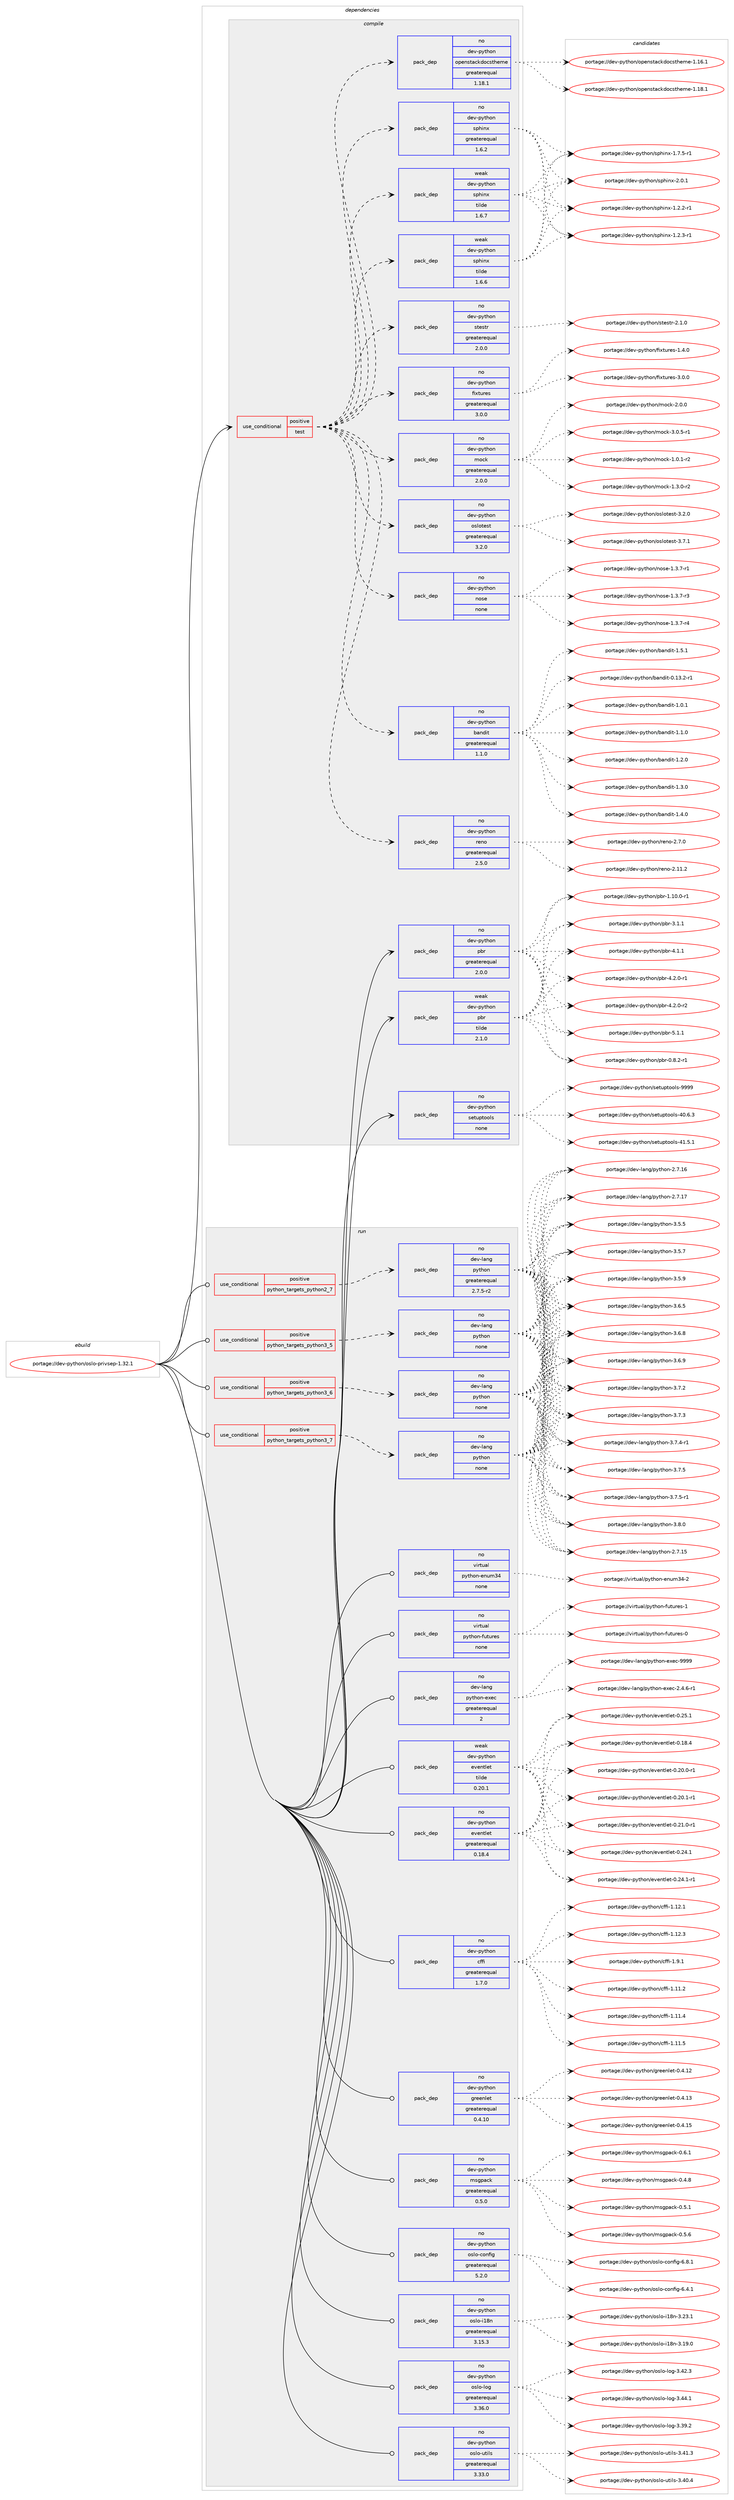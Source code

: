 digraph prolog {

# *************
# Graph options
# *************

newrank=true;
concentrate=true;
compound=true;
graph [rankdir=LR,fontname=Helvetica,fontsize=10,ranksep=1.5];#, ranksep=2.5, nodesep=0.2];
edge  [arrowhead=vee];
node  [fontname=Helvetica,fontsize=10];

# **********
# The ebuild
# **********

subgraph cluster_leftcol {
color=gray;
rank=same;
label=<<i>ebuild</i>>;
id [label="portage://dev-python/oslo-privsep-1.32.1", color=red, width=4, href="../dev-python/oslo-privsep-1.32.1.svg"];
}

# ****************
# The dependencies
# ****************

subgraph cluster_midcol {
color=gray;
label=<<i>dependencies</i>>;
subgraph cluster_compile {
fillcolor="#eeeeee";
style=filled;
label=<<i>compile</i>>;
subgraph cond33098 {
dependency154176 [label=<<TABLE BORDER="0" CELLBORDER="1" CELLSPACING="0" CELLPADDING="4"><TR><TD ROWSPAN="3" CELLPADDING="10">use_conditional</TD></TR><TR><TD>positive</TD></TR><TR><TD>test</TD></TR></TABLE>>, shape=none, color=red];
subgraph pack117749 {
dependency154177 [label=<<TABLE BORDER="0" CELLBORDER="1" CELLSPACING="0" CELLPADDING="4" WIDTH="220"><TR><TD ROWSPAN="6" CELLPADDING="30">pack_dep</TD></TR><TR><TD WIDTH="110">no</TD></TR><TR><TD>dev-python</TD></TR><TR><TD>oslotest</TD></TR><TR><TD>greaterequal</TD></TR><TR><TD>3.2.0</TD></TR></TABLE>>, shape=none, color=blue];
}
dependency154176:e -> dependency154177:w [weight=20,style="dashed",arrowhead="vee"];
subgraph pack117750 {
dependency154178 [label=<<TABLE BORDER="0" CELLBORDER="1" CELLSPACING="0" CELLPADDING="4" WIDTH="220"><TR><TD ROWSPAN="6" CELLPADDING="30">pack_dep</TD></TR><TR><TD WIDTH="110">no</TD></TR><TR><TD>dev-python</TD></TR><TR><TD>mock</TD></TR><TR><TD>greaterequal</TD></TR><TR><TD>2.0.0</TD></TR></TABLE>>, shape=none, color=blue];
}
dependency154176:e -> dependency154178:w [weight=20,style="dashed",arrowhead="vee"];
subgraph pack117751 {
dependency154179 [label=<<TABLE BORDER="0" CELLBORDER="1" CELLSPACING="0" CELLPADDING="4" WIDTH="220"><TR><TD ROWSPAN="6" CELLPADDING="30">pack_dep</TD></TR><TR><TD WIDTH="110">no</TD></TR><TR><TD>dev-python</TD></TR><TR><TD>fixtures</TD></TR><TR><TD>greaterequal</TD></TR><TR><TD>3.0.0</TD></TR></TABLE>>, shape=none, color=blue];
}
dependency154176:e -> dependency154179:w [weight=20,style="dashed",arrowhead="vee"];
subgraph pack117752 {
dependency154180 [label=<<TABLE BORDER="0" CELLBORDER="1" CELLSPACING="0" CELLPADDING="4" WIDTH="220"><TR><TD ROWSPAN="6" CELLPADDING="30">pack_dep</TD></TR><TR><TD WIDTH="110">no</TD></TR><TR><TD>dev-python</TD></TR><TR><TD>stestr</TD></TR><TR><TD>greaterequal</TD></TR><TR><TD>2.0.0</TD></TR></TABLE>>, shape=none, color=blue];
}
dependency154176:e -> dependency154180:w [weight=20,style="dashed",arrowhead="vee"];
subgraph pack117753 {
dependency154181 [label=<<TABLE BORDER="0" CELLBORDER="1" CELLSPACING="0" CELLPADDING="4" WIDTH="220"><TR><TD ROWSPAN="6" CELLPADDING="30">pack_dep</TD></TR><TR><TD WIDTH="110">no</TD></TR><TR><TD>dev-python</TD></TR><TR><TD>sphinx</TD></TR><TR><TD>greaterequal</TD></TR><TR><TD>1.6.2</TD></TR></TABLE>>, shape=none, color=blue];
}
dependency154176:e -> dependency154181:w [weight=20,style="dashed",arrowhead="vee"];
subgraph pack117754 {
dependency154182 [label=<<TABLE BORDER="0" CELLBORDER="1" CELLSPACING="0" CELLPADDING="4" WIDTH="220"><TR><TD ROWSPAN="6" CELLPADDING="30">pack_dep</TD></TR><TR><TD WIDTH="110">weak</TD></TR><TR><TD>dev-python</TD></TR><TR><TD>sphinx</TD></TR><TR><TD>tilde</TD></TR><TR><TD>1.6.6</TD></TR></TABLE>>, shape=none, color=blue];
}
dependency154176:e -> dependency154182:w [weight=20,style="dashed",arrowhead="vee"];
subgraph pack117755 {
dependency154183 [label=<<TABLE BORDER="0" CELLBORDER="1" CELLSPACING="0" CELLPADDING="4" WIDTH="220"><TR><TD ROWSPAN="6" CELLPADDING="30">pack_dep</TD></TR><TR><TD WIDTH="110">weak</TD></TR><TR><TD>dev-python</TD></TR><TR><TD>sphinx</TD></TR><TR><TD>tilde</TD></TR><TR><TD>1.6.7</TD></TR></TABLE>>, shape=none, color=blue];
}
dependency154176:e -> dependency154183:w [weight=20,style="dashed",arrowhead="vee"];
subgraph pack117756 {
dependency154184 [label=<<TABLE BORDER="0" CELLBORDER="1" CELLSPACING="0" CELLPADDING="4" WIDTH="220"><TR><TD ROWSPAN="6" CELLPADDING="30">pack_dep</TD></TR><TR><TD WIDTH="110">no</TD></TR><TR><TD>dev-python</TD></TR><TR><TD>openstackdocstheme</TD></TR><TR><TD>greaterequal</TD></TR><TR><TD>1.18.1</TD></TR></TABLE>>, shape=none, color=blue];
}
dependency154176:e -> dependency154184:w [weight=20,style="dashed",arrowhead="vee"];
subgraph pack117757 {
dependency154185 [label=<<TABLE BORDER="0" CELLBORDER="1" CELLSPACING="0" CELLPADDING="4" WIDTH="220"><TR><TD ROWSPAN="6" CELLPADDING="30">pack_dep</TD></TR><TR><TD WIDTH="110">no</TD></TR><TR><TD>dev-python</TD></TR><TR><TD>reno</TD></TR><TR><TD>greaterequal</TD></TR><TR><TD>2.5.0</TD></TR></TABLE>>, shape=none, color=blue];
}
dependency154176:e -> dependency154185:w [weight=20,style="dashed",arrowhead="vee"];
subgraph pack117758 {
dependency154186 [label=<<TABLE BORDER="0" CELLBORDER="1" CELLSPACING="0" CELLPADDING="4" WIDTH="220"><TR><TD ROWSPAN="6" CELLPADDING="30">pack_dep</TD></TR><TR><TD WIDTH="110">no</TD></TR><TR><TD>dev-python</TD></TR><TR><TD>bandit</TD></TR><TR><TD>greaterequal</TD></TR><TR><TD>1.1.0</TD></TR></TABLE>>, shape=none, color=blue];
}
dependency154176:e -> dependency154186:w [weight=20,style="dashed",arrowhead="vee"];
subgraph pack117759 {
dependency154187 [label=<<TABLE BORDER="0" CELLBORDER="1" CELLSPACING="0" CELLPADDING="4" WIDTH="220"><TR><TD ROWSPAN="6" CELLPADDING="30">pack_dep</TD></TR><TR><TD WIDTH="110">no</TD></TR><TR><TD>dev-python</TD></TR><TR><TD>nose</TD></TR><TR><TD>none</TD></TR><TR><TD></TD></TR></TABLE>>, shape=none, color=blue];
}
dependency154176:e -> dependency154187:w [weight=20,style="dashed",arrowhead="vee"];
}
id:e -> dependency154176:w [weight=20,style="solid",arrowhead="vee"];
subgraph pack117760 {
dependency154188 [label=<<TABLE BORDER="0" CELLBORDER="1" CELLSPACING="0" CELLPADDING="4" WIDTH="220"><TR><TD ROWSPAN="6" CELLPADDING="30">pack_dep</TD></TR><TR><TD WIDTH="110">no</TD></TR><TR><TD>dev-python</TD></TR><TR><TD>pbr</TD></TR><TR><TD>greaterequal</TD></TR><TR><TD>2.0.0</TD></TR></TABLE>>, shape=none, color=blue];
}
id:e -> dependency154188:w [weight=20,style="solid",arrowhead="vee"];
subgraph pack117761 {
dependency154189 [label=<<TABLE BORDER="0" CELLBORDER="1" CELLSPACING="0" CELLPADDING="4" WIDTH="220"><TR><TD ROWSPAN="6" CELLPADDING="30">pack_dep</TD></TR><TR><TD WIDTH="110">no</TD></TR><TR><TD>dev-python</TD></TR><TR><TD>setuptools</TD></TR><TR><TD>none</TD></TR><TR><TD></TD></TR></TABLE>>, shape=none, color=blue];
}
id:e -> dependency154189:w [weight=20,style="solid",arrowhead="vee"];
subgraph pack117762 {
dependency154190 [label=<<TABLE BORDER="0" CELLBORDER="1" CELLSPACING="0" CELLPADDING="4" WIDTH="220"><TR><TD ROWSPAN="6" CELLPADDING="30">pack_dep</TD></TR><TR><TD WIDTH="110">weak</TD></TR><TR><TD>dev-python</TD></TR><TR><TD>pbr</TD></TR><TR><TD>tilde</TD></TR><TR><TD>2.1.0</TD></TR></TABLE>>, shape=none, color=blue];
}
id:e -> dependency154190:w [weight=20,style="solid",arrowhead="vee"];
}
subgraph cluster_compileandrun {
fillcolor="#eeeeee";
style=filled;
label=<<i>compile and run</i>>;
}
subgraph cluster_run {
fillcolor="#eeeeee";
style=filled;
label=<<i>run</i>>;
subgraph cond33099 {
dependency154191 [label=<<TABLE BORDER="0" CELLBORDER="1" CELLSPACING="0" CELLPADDING="4"><TR><TD ROWSPAN="3" CELLPADDING="10">use_conditional</TD></TR><TR><TD>positive</TD></TR><TR><TD>python_targets_python2_7</TD></TR></TABLE>>, shape=none, color=red];
subgraph pack117763 {
dependency154192 [label=<<TABLE BORDER="0" CELLBORDER="1" CELLSPACING="0" CELLPADDING="4" WIDTH="220"><TR><TD ROWSPAN="6" CELLPADDING="30">pack_dep</TD></TR><TR><TD WIDTH="110">no</TD></TR><TR><TD>dev-lang</TD></TR><TR><TD>python</TD></TR><TR><TD>greaterequal</TD></TR><TR><TD>2.7.5-r2</TD></TR></TABLE>>, shape=none, color=blue];
}
dependency154191:e -> dependency154192:w [weight=20,style="dashed",arrowhead="vee"];
}
id:e -> dependency154191:w [weight=20,style="solid",arrowhead="odot"];
subgraph cond33100 {
dependency154193 [label=<<TABLE BORDER="0" CELLBORDER="1" CELLSPACING="0" CELLPADDING="4"><TR><TD ROWSPAN="3" CELLPADDING="10">use_conditional</TD></TR><TR><TD>positive</TD></TR><TR><TD>python_targets_python3_5</TD></TR></TABLE>>, shape=none, color=red];
subgraph pack117764 {
dependency154194 [label=<<TABLE BORDER="0" CELLBORDER="1" CELLSPACING="0" CELLPADDING="4" WIDTH="220"><TR><TD ROWSPAN="6" CELLPADDING="30">pack_dep</TD></TR><TR><TD WIDTH="110">no</TD></TR><TR><TD>dev-lang</TD></TR><TR><TD>python</TD></TR><TR><TD>none</TD></TR><TR><TD></TD></TR></TABLE>>, shape=none, color=blue];
}
dependency154193:e -> dependency154194:w [weight=20,style="dashed",arrowhead="vee"];
}
id:e -> dependency154193:w [weight=20,style="solid",arrowhead="odot"];
subgraph cond33101 {
dependency154195 [label=<<TABLE BORDER="0" CELLBORDER="1" CELLSPACING="0" CELLPADDING="4"><TR><TD ROWSPAN="3" CELLPADDING="10">use_conditional</TD></TR><TR><TD>positive</TD></TR><TR><TD>python_targets_python3_6</TD></TR></TABLE>>, shape=none, color=red];
subgraph pack117765 {
dependency154196 [label=<<TABLE BORDER="0" CELLBORDER="1" CELLSPACING="0" CELLPADDING="4" WIDTH="220"><TR><TD ROWSPAN="6" CELLPADDING="30">pack_dep</TD></TR><TR><TD WIDTH="110">no</TD></TR><TR><TD>dev-lang</TD></TR><TR><TD>python</TD></TR><TR><TD>none</TD></TR><TR><TD></TD></TR></TABLE>>, shape=none, color=blue];
}
dependency154195:e -> dependency154196:w [weight=20,style="dashed",arrowhead="vee"];
}
id:e -> dependency154195:w [weight=20,style="solid",arrowhead="odot"];
subgraph cond33102 {
dependency154197 [label=<<TABLE BORDER="0" CELLBORDER="1" CELLSPACING="0" CELLPADDING="4"><TR><TD ROWSPAN="3" CELLPADDING="10">use_conditional</TD></TR><TR><TD>positive</TD></TR><TR><TD>python_targets_python3_7</TD></TR></TABLE>>, shape=none, color=red];
subgraph pack117766 {
dependency154198 [label=<<TABLE BORDER="0" CELLBORDER="1" CELLSPACING="0" CELLPADDING="4" WIDTH="220"><TR><TD ROWSPAN="6" CELLPADDING="30">pack_dep</TD></TR><TR><TD WIDTH="110">no</TD></TR><TR><TD>dev-lang</TD></TR><TR><TD>python</TD></TR><TR><TD>none</TD></TR><TR><TD></TD></TR></TABLE>>, shape=none, color=blue];
}
dependency154197:e -> dependency154198:w [weight=20,style="dashed",arrowhead="vee"];
}
id:e -> dependency154197:w [weight=20,style="solid",arrowhead="odot"];
subgraph pack117767 {
dependency154199 [label=<<TABLE BORDER="0" CELLBORDER="1" CELLSPACING="0" CELLPADDING="4" WIDTH="220"><TR><TD ROWSPAN="6" CELLPADDING="30">pack_dep</TD></TR><TR><TD WIDTH="110">no</TD></TR><TR><TD>dev-lang</TD></TR><TR><TD>python-exec</TD></TR><TR><TD>greaterequal</TD></TR><TR><TD>2</TD></TR></TABLE>>, shape=none, color=blue];
}
id:e -> dependency154199:w [weight=20,style="solid",arrowhead="odot"];
subgraph pack117768 {
dependency154200 [label=<<TABLE BORDER="0" CELLBORDER="1" CELLSPACING="0" CELLPADDING="4" WIDTH="220"><TR><TD ROWSPAN="6" CELLPADDING="30">pack_dep</TD></TR><TR><TD WIDTH="110">no</TD></TR><TR><TD>dev-python</TD></TR><TR><TD>cffi</TD></TR><TR><TD>greaterequal</TD></TR><TR><TD>1.7.0</TD></TR></TABLE>>, shape=none, color=blue];
}
id:e -> dependency154200:w [weight=20,style="solid",arrowhead="odot"];
subgraph pack117769 {
dependency154201 [label=<<TABLE BORDER="0" CELLBORDER="1" CELLSPACING="0" CELLPADDING="4" WIDTH="220"><TR><TD ROWSPAN="6" CELLPADDING="30">pack_dep</TD></TR><TR><TD WIDTH="110">no</TD></TR><TR><TD>dev-python</TD></TR><TR><TD>eventlet</TD></TR><TR><TD>greaterequal</TD></TR><TR><TD>0.18.4</TD></TR></TABLE>>, shape=none, color=blue];
}
id:e -> dependency154201:w [weight=20,style="solid",arrowhead="odot"];
subgraph pack117770 {
dependency154202 [label=<<TABLE BORDER="0" CELLBORDER="1" CELLSPACING="0" CELLPADDING="4" WIDTH="220"><TR><TD ROWSPAN="6" CELLPADDING="30">pack_dep</TD></TR><TR><TD WIDTH="110">no</TD></TR><TR><TD>dev-python</TD></TR><TR><TD>greenlet</TD></TR><TR><TD>greaterequal</TD></TR><TR><TD>0.4.10</TD></TR></TABLE>>, shape=none, color=blue];
}
id:e -> dependency154202:w [weight=20,style="solid",arrowhead="odot"];
subgraph pack117771 {
dependency154203 [label=<<TABLE BORDER="0" CELLBORDER="1" CELLSPACING="0" CELLPADDING="4" WIDTH="220"><TR><TD ROWSPAN="6" CELLPADDING="30">pack_dep</TD></TR><TR><TD WIDTH="110">no</TD></TR><TR><TD>dev-python</TD></TR><TR><TD>msgpack</TD></TR><TR><TD>greaterequal</TD></TR><TR><TD>0.5.0</TD></TR></TABLE>>, shape=none, color=blue];
}
id:e -> dependency154203:w [weight=20,style="solid",arrowhead="odot"];
subgraph pack117772 {
dependency154204 [label=<<TABLE BORDER="0" CELLBORDER="1" CELLSPACING="0" CELLPADDING="4" WIDTH="220"><TR><TD ROWSPAN="6" CELLPADDING="30">pack_dep</TD></TR><TR><TD WIDTH="110">no</TD></TR><TR><TD>dev-python</TD></TR><TR><TD>oslo-config</TD></TR><TR><TD>greaterequal</TD></TR><TR><TD>5.2.0</TD></TR></TABLE>>, shape=none, color=blue];
}
id:e -> dependency154204:w [weight=20,style="solid",arrowhead="odot"];
subgraph pack117773 {
dependency154205 [label=<<TABLE BORDER="0" CELLBORDER="1" CELLSPACING="0" CELLPADDING="4" WIDTH="220"><TR><TD ROWSPAN="6" CELLPADDING="30">pack_dep</TD></TR><TR><TD WIDTH="110">no</TD></TR><TR><TD>dev-python</TD></TR><TR><TD>oslo-i18n</TD></TR><TR><TD>greaterequal</TD></TR><TR><TD>3.15.3</TD></TR></TABLE>>, shape=none, color=blue];
}
id:e -> dependency154205:w [weight=20,style="solid",arrowhead="odot"];
subgraph pack117774 {
dependency154206 [label=<<TABLE BORDER="0" CELLBORDER="1" CELLSPACING="0" CELLPADDING="4" WIDTH="220"><TR><TD ROWSPAN="6" CELLPADDING="30">pack_dep</TD></TR><TR><TD WIDTH="110">no</TD></TR><TR><TD>dev-python</TD></TR><TR><TD>oslo-log</TD></TR><TR><TD>greaterequal</TD></TR><TR><TD>3.36.0</TD></TR></TABLE>>, shape=none, color=blue];
}
id:e -> dependency154206:w [weight=20,style="solid",arrowhead="odot"];
subgraph pack117775 {
dependency154207 [label=<<TABLE BORDER="0" CELLBORDER="1" CELLSPACING="0" CELLPADDING="4" WIDTH="220"><TR><TD ROWSPAN="6" CELLPADDING="30">pack_dep</TD></TR><TR><TD WIDTH="110">no</TD></TR><TR><TD>dev-python</TD></TR><TR><TD>oslo-utils</TD></TR><TR><TD>greaterequal</TD></TR><TR><TD>3.33.0</TD></TR></TABLE>>, shape=none, color=blue];
}
id:e -> dependency154207:w [weight=20,style="solid",arrowhead="odot"];
subgraph pack117776 {
dependency154208 [label=<<TABLE BORDER="0" CELLBORDER="1" CELLSPACING="0" CELLPADDING="4" WIDTH="220"><TR><TD ROWSPAN="6" CELLPADDING="30">pack_dep</TD></TR><TR><TD WIDTH="110">no</TD></TR><TR><TD>virtual</TD></TR><TR><TD>python-enum34</TD></TR><TR><TD>none</TD></TR><TR><TD></TD></TR></TABLE>>, shape=none, color=blue];
}
id:e -> dependency154208:w [weight=20,style="solid",arrowhead="odot"];
subgraph pack117777 {
dependency154209 [label=<<TABLE BORDER="0" CELLBORDER="1" CELLSPACING="0" CELLPADDING="4" WIDTH="220"><TR><TD ROWSPAN="6" CELLPADDING="30">pack_dep</TD></TR><TR><TD WIDTH="110">no</TD></TR><TR><TD>virtual</TD></TR><TR><TD>python-futures</TD></TR><TR><TD>none</TD></TR><TR><TD></TD></TR></TABLE>>, shape=none, color=blue];
}
id:e -> dependency154209:w [weight=20,style="solid",arrowhead="odot"];
subgraph pack117778 {
dependency154210 [label=<<TABLE BORDER="0" CELLBORDER="1" CELLSPACING="0" CELLPADDING="4" WIDTH="220"><TR><TD ROWSPAN="6" CELLPADDING="30">pack_dep</TD></TR><TR><TD WIDTH="110">weak</TD></TR><TR><TD>dev-python</TD></TR><TR><TD>eventlet</TD></TR><TR><TD>tilde</TD></TR><TR><TD>0.20.1</TD></TR></TABLE>>, shape=none, color=blue];
}
id:e -> dependency154210:w [weight=20,style="solid",arrowhead="odot"];
}
}

# **************
# The candidates
# **************

subgraph cluster_choices {
rank=same;
color=gray;
label=<<i>candidates</i>>;

subgraph choice117749 {
color=black;
nodesep=1;
choiceportage1001011184511212111610411111047111115108111116101115116455146504648 [label="portage://dev-python/oslotest-3.2.0", color=red, width=4,href="../dev-python/oslotest-3.2.0.svg"];
choiceportage1001011184511212111610411111047111115108111116101115116455146554649 [label="portage://dev-python/oslotest-3.7.1", color=red, width=4,href="../dev-python/oslotest-3.7.1.svg"];
dependency154177:e -> choiceportage1001011184511212111610411111047111115108111116101115116455146504648:w [style=dotted,weight="100"];
dependency154177:e -> choiceportage1001011184511212111610411111047111115108111116101115116455146554649:w [style=dotted,weight="100"];
}
subgraph choice117750 {
color=black;
nodesep=1;
choiceportage1001011184511212111610411111047109111991074549464846494511450 [label="portage://dev-python/mock-1.0.1-r2", color=red, width=4,href="../dev-python/mock-1.0.1-r2.svg"];
choiceportage1001011184511212111610411111047109111991074549465146484511450 [label="portage://dev-python/mock-1.3.0-r2", color=red, width=4,href="../dev-python/mock-1.3.0-r2.svg"];
choiceportage100101118451121211161041111104710911199107455046484648 [label="portage://dev-python/mock-2.0.0", color=red, width=4,href="../dev-python/mock-2.0.0.svg"];
choiceportage1001011184511212111610411111047109111991074551464846534511449 [label="portage://dev-python/mock-3.0.5-r1", color=red, width=4,href="../dev-python/mock-3.0.5-r1.svg"];
dependency154178:e -> choiceportage1001011184511212111610411111047109111991074549464846494511450:w [style=dotted,weight="100"];
dependency154178:e -> choiceportage1001011184511212111610411111047109111991074549465146484511450:w [style=dotted,weight="100"];
dependency154178:e -> choiceportage100101118451121211161041111104710911199107455046484648:w [style=dotted,weight="100"];
dependency154178:e -> choiceportage1001011184511212111610411111047109111991074551464846534511449:w [style=dotted,weight="100"];
}
subgraph choice117751 {
color=black;
nodesep=1;
choiceportage1001011184511212111610411111047102105120116117114101115454946524648 [label="portage://dev-python/fixtures-1.4.0", color=red, width=4,href="../dev-python/fixtures-1.4.0.svg"];
choiceportage1001011184511212111610411111047102105120116117114101115455146484648 [label="portage://dev-python/fixtures-3.0.0", color=red, width=4,href="../dev-python/fixtures-3.0.0.svg"];
dependency154179:e -> choiceportage1001011184511212111610411111047102105120116117114101115454946524648:w [style=dotted,weight="100"];
dependency154179:e -> choiceportage1001011184511212111610411111047102105120116117114101115455146484648:w [style=dotted,weight="100"];
}
subgraph choice117752 {
color=black;
nodesep=1;
choiceportage1001011184511212111610411111047115116101115116114455046494648 [label="portage://dev-python/stestr-2.1.0", color=red, width=4,href="../dev-python/stestr-2.1.0.svg"];
dependency154180:e -> choiceportage1001011184511212111610411111047115116101115116114455046494648:w [style=dotted,weight="100"];
}
subgraph choice117753 {
color=black;
nodesep=1;
choiceportage10010111845112121116104111110471151121041051101204549465046504511449 [label="portage://dev-python/sphinx-1.2.2-r1", color=red, width=4,href="../dev-python/sphinx-1.2.2-r1.svg"];
choiceportage10010111845112121116104111110471151121041051101204549465046514511449 [label="portage://dev-python/sphinx-1.2.3-r1", color=red, width=4,href="../dev-python/sphinx-1.2.3-r1.svg"];
choiceportage10010111845112121116104111110471151121041051101204549465546534511449 [label="portage://dev-python/sphinx-1.7.5-r1", color=red, width=4,href="../dev-python/sphinx-1.7.5-r1.svg"];
choiceportage1001011184511212111610411111047115112104105110120455046484649 [label="portage://dev-python/sphinx-2.0.1", color=red, width=4,href="../dev-python/sphinx-2.0.1.svg"];
dependency154181:e -> choiceportage10010111845112121116104111110471151121041051101204549465046504511449:w [style=dotted,weight="100"];
dependency154181:e -> choiceportage10010111845112121116104111110471151121041051101204549465046514511449:w [style=dotted,weight="100"];
dependency154181:e -> choiceportage10010111845112121116104111110471151121041051101204549465546534511449:w [style=dotted,weight="100"];
dependency154181:e -> choiceportage1001011184511212111610411111047115112104105110120455046484649:w [style=dotted,weight="100"];
}
subgraph choice117754 {
color=black;
nodesep=1;
choiceportage10010111845112121116104111110471151121041051101204549465046504511449 [label="portage://dev-python/sphinx-1.2.2-r1", color=red, width=4,href="../dev-python/sphinx-1.2.2-r1.svg"];
choiceportage10010111845112121116104111110471151121041051101204549465046514511449 [label="portage://dev-python/sphinx-1.2.3-r1", color=red, width=4,href="../dev-python/sphinx-1.2.3-r1.svg"];
choiceportage10010111845112121116104111110471151121041051101204549465546534511449 [label="portage://dev-python/sphinx-1.7.5-r1", color=red, width=4,href="../dev-python/sphinx-1.7.5-r1.svg"];
choiceportage1001011184511212111610411111047115112104105110120455046484649 [label="portage://dev-python/sphinx-2.0.1", color=red, width=4,href="../dev-python/sphinx-2.0.1.svg"];
dependency154182:e -> choiceportage10010111845112121116104111110471151121041051101204549465046504511449:w [style=dotted,weight="100"];
dependency154182:e -> choiceportage10010111845112121116104111110471151121041051101204549465046514511449:w [style=dotted,weight="100"];
dependency154182:e -> choiceportage10010111845112121116104111110471151121041051101204549465546534511449:w [style=dotted,weight="100"];
dependency154182:e -> choiceportage1001011184511212111610411111047115112104105110120455046484649:w [style=dotted,weight="100"];
}
subgraph choice117755 {
color=black;
nodesep=1;
choiceportage10010111845112121116104111110471151121041051101204549465046504511449 [label="portage://dev-python/sphinx-1.2.2-r1", color=red, width=4,href="../dev-python/sphinx-1.2.2-r1.svg"];
choiceportage10010111845112121116104111110471151121041051101204549465046514511449 [label="portage://dev-python/sphinx-1.2.3-r1", color=red, width=4,href="../dev-python/sphinx-1.2.3-r1.svg"];
choiceportage10010111845112121116104111110471151121041051101204549465546534511449 [label="portage://dev-python/sphinx-1.7.5-r1", color=red, width=4,href="../dev-python/sphinx-1.7.5-r1.svg"];
choiceportage1001011184511212111610411111047115112104105110120455046484649 [label="portage://dev-python/sphinx-2.0.1", color=red, width=4,href="../dev-python/sphinx-2.0.1.svg"];
dependency154183:e -> choiceportage10010111845112121116104111110471151121041051101204549465046504511449:w [style=dotted,weight="100"];
dependency154183:e -> choiceportage10010111845112121116104111110471151121041051101204549465046514511449:w [style=dotted,weight="100"];
dependency154183:e -> choiceportage10010111845112121116104111110471151121041051101204549465546534511449:w [style=dotted,weight="100"];
dependency154183:e -> choiceportage1001011184511212111610411111047115112104105110120455046484649:w [style=dotted,weight="100"];
}
subgraph choice117756 {
color=black;
nodesep=1;
choiceportage100101118451121211161041111104711111210111011511697991071001119911511610410110910145494649544649 [label="portage://dev-python/openstackdocstheme-1.16.1", color=red, width=4,href="../dev-python/openstackdocstheme-1.16.1.svg"];
choiceportage100101118451121211161041111104711111210111011511697991071001119911511610410110910145494649564649 [label="portage://dev-python/openstackdocstheme-1.18.1", color=red, width=4,href="../dev-python/openstackdocstheme-1.18.1.svg"];
dependency154184:e -> choiceportage100101118451121211161041111104711111210111011511697991071001119911511610410110910145494649544649:w [style=dotted,weight="100"];
dependency154184:e -> choiceportage100101118451121211161041111104711111210111011511697991071001119911511610410110910145494649564649:w [style=dotted,weight="100"];
}
subgraph choice117757 {
color=black;
nodesep=1;
choiceportage100101118451121211161041111104711410111011145504649494650 [label="portage://dev-python/reno-2.11.2", color=red, width=4,href="../dev-python/reno-2.11.2.svg"];
choiceportage1001011184511212111610411111047114101110111455046554648 [label="portage://dev-python/reno-2.7.0", color=red, width=4,href="../dev-python/reno-2.7.0.svg"];
dependency154185:e -> choiceportage100101118451121211161041111104711410111011145504649494650:w [style=dotted,weight="100"];
dependency154185:e -> choiceportage1001011184511212111610411111047114101110111455046554648:w [style=dotted,weight="100"];
}
subgraph choice117758 {
color=black;
nodesep=1;
choiceportage10010111845112121116104111110479897110100105116454846495146504511449 [label="portage://dev-python/bandit-0.13.2-r1", color=red, width=4,href="../dev-python/bandit-0.13.2-r1.svg"];
choiceportage10010111845112121116104111110479897110100105116454946484649 [label="portage://dev-python/bandit-1.0.1", color=red, width=4,href="../dev-python/bandit-1.0.1.svg"];
choiceportage10010111845112121116104111110479897110100105116454946494648 [label="portage://dev-python/bandit-1.1.0", color=red, width=4,href="../dev-python/bandit-1.1.0.svg"];
choiceportage10010111845112121116104111110479897110100105116454946504648 [label="portage://dev-python/bandit-1.2.0", color=red, width=4,href="../dev-python/bandit-1.2.0.svg"];
choiceportage10010111845112121116104111110479897110100105116454946514648 [label="portage://dev-python/bandit-1.3.0", color=red, width=4,href="../dev-python/bandit-1.3.0.svg"];
choiceportage10010111845112121116104111110479897110100105116454946524648 [label="portage://dev-python/bandit-1.4.0", color=red, width=4,href="../dev-python/bandit-1.4.0.svg"];
choiceportage10010111845112121116104111110479897110100105116454946534649 [label="portage://dev-python/bandit-1.5.1", color=red, width=4,href="../dev-python/bandit-1.5.1.svg"];
dependency154186:e -> choiceportage10010111845112121116104111110479897110100105116454846495146504511449:w [style=dotted,weight="100"];
dependency154186:e -> choiceportage10010111845112121116104111110479897110100105116454946484649:w [style=dotted,weight="100"];
dependency154186:e -> choiceportage10010111845112121116104111110479897110100105116454946494648:w [style=dotted,weight="100"];
dependency154186:e -> choiceportage10010111845112121116104111110479897110100105116454946504648:w [style=dotted,weight="100"];
dependency154186:e -> choiceportage10010111845112121116104111110479897110100105116454946514648:w [style=dotted,weight="100"];
dependency154186:e -> choiceportage10010111845112121116104111110479897110100105116454946524648:w [style=dotted,weight="100"];
dependency154186:e -> choiceportage10010111845112121116104111110479897110100105116454946534649:w [style=dotted,weight="100"];
}
subgraph choice117759 {
color=black;
nodesep=1;
choiceportage10010111845112121116104111110471101111151014549465146554511449 [label="portage://dev-python/nose-1.3.7-r1", color=red, width=4,href="../dev-python/nose-1.3.7-r1.svg"];
choiceportage10010111845112121116104111110471101111151014549465146554511451 [label="portage://dev-python/nose-1.3.7-r3", color=red, width=4,href="../dev-python/nose-1.3.7-r3.svg"];
choiceportage10010111845112121116104111110471101111151014549465146554511452 [label="portage://dev-python/nose-1.3.7-r4", color=red, width=4,href="../dev-python/nose-1.3.7-r4.svg"];
dependency154187:e -> choiceportage10010111845112121116104111110471101111151014549465146554511449:w [style=dotted,weight="100"];
dependency154187:e -> choiceportage10010111845112121116104111110471101111151014549465146554511451:w [style=dotted,weight="100"];
dependency154187:e -> choiceportage10010111845112121116104111110471101111151014549465146554511452:w [style=dotted,weight="100"];
}
subgraph choice117760 {
color=black;
nodesep=1;
choiceportage1001011184511212111610411111047112981144548465646504511449 [label="portage://dev-python/pbr-0.8.2-r1", color=red, width=4,href="../dev-python/pbr-0.8.2-r1.svg"];
choiceportage100101118451121211161041111104711298114454946494846484511449 [label="portage://dev-python/pbr-1.10.0-r1", color=red, width=4,href="../dev-python/pbr-1.10.0-r1.svg"];
choiceportage100101118451121211161041111104711298114455146494649 [label="portage://dev-python/pbr-3.1.1", color=red, width=4,href="../dev-python/pbr-3.1.1.svg"];
choiceportage100101118451121211161041111104711298114455246494649 [label="portage://dev-python/pbr-4.1.1", color=red, width=4,href="../dev-python/pbr-4.1.1.svg"];
choiceportage1001011184511212111610411111047112981144552465046484511449 [label="portage://dev-python/pbr-4.2.0-r1", color=red, width=4,href="../dev-python/pbr-4.2.0-r1.svg"];
choiceportage1001011184511212111610411111047112981144552465046484511450 [label="portage://dev-python/pbr-4.2.0-r2", color=red, width=4,href="../dev-python/pbr-4.2.0-r2.svg"];
choiceportage100101118451121211161041111104711298114455346494649 [label="portage://dev-python/pbr-5.1.1", color=red, width=4,href="../dev-python/pbr-5.1.1.svg"];
dependency154188:e -> choiceportage1001011184511212111610411111047112981144548465646504511449:w [style=dotted,weight="100"];
dependency154188:e -> choiceportage100101118451121211161041111104711298114454946494846484511449:w [style=dotted,weight="100"];
dependency154188:e -> choiceportage100101118451121211161041111104711298114455146494649:w [style=dotted,weight="100"];
dependency154188:e -> choiceportage100101118451121211161041111104711298114455246494649:w [style=dotted,weight="100"];
dependency154188:e -> choiceportage1001011184511212111610411111047112981144552465046484511449:w [style=dotted,weight="100"];
dependency154188:e -> choiceportage1001011184511212111610411111047112981144552465046484511450:w [style=dotted,weight="100"];
dependency154188:e -> choiceportage100101118451121211161041111104711298114455346494649:w [style=dotted,weight="100"];
}
subgraph choice117761 {
color=black;
nodesep=1;
choiceportage100101118451121211161041111104711510111611711211611111110811545524846544651 [label="portage://dev-python/setuptools-40.6.3", color=red, width=4,href="../dev-python/setuptools-40.6.3.svg"];
choiceportage100101118451121211161041111104711510111611711211611111110811545524946534649 [label="portage://dev-python/setuptools-41.5.1", color=red, width=4,href="../dev-python/setuptools-41.5.1.svg"];
choiceportage10010111845112121116104111110471151011161171121161111111081154557575757 [label="portage://dev-python/setuptools-9999", color=red, width=4,href="../dev-python/setuptools-9999.svg"];
dependency154189:e -> choiceportage100101118451121211161041111104711510111611711211611111110811545524846544651:w [style=dotted,weight="100"];
dependency154189:e -> choiceportage100101118451121211161041111104711510111611711211611111110811545524946534649:w [style=dotted,weight="100"];
dependency154189:e -> choiceportage10010111845112121116104111110471151011161171121161111111081154557575757:w [style=dotted,weight="100"];
}
subgraph choice117762 {
color=black;
nodesep=1;
choiceportage1001011184511212111610411111047112981144548465646504511449 [label="portage://dev-python/pbr-0.8.2-r1", color=red, width=4,href="../dev-python/pbr-0.8.2-r1.svg"];
choiceportage100101118451121211161041111104711298114454946494846484511449 [label="portage://dev-python/pbr-1.10.0-r1", color=red, width=4,href="../dev-python/pbr-1.10.0-r1.svg"];
choiceportage100101118451121211161041111104711298114455146494649 [label="portage://dev-python/pbr-3.1.1", color=red, width=4,href="../dev-python/pbr-3.1.1.svg"];
choiceportage100101118451121211161041111104711298114455246494649 [label="portage://dev-python/pbr-4.1.1", color=red, width=4,href="../dev-python/pbr-4.1.1.svg"];
choiceportage1001011184511212111610411111047112981144552465046484511449 [label="portage://dev-python/pbr-4.2.0-r1", color=red, width=4,href="../dev-python/pbr-4.2.0-r1.svg"];
choiceportage1001011184511212111610411111047112981144552465046484511450 [label="portage://dev-python/pbr-4.2.0-r2", color=red, width=4,href="../dev-python/pbr-4.2.0-r2.svg"];
choiceportage100101118451121211161041111104711298114455346494649 [label="portage://dev-python/pbr-5.1.1", color=red, width=4,href="../dev-python/pbr-5.1.1.svg"];
dependency154190:e -> choiceportage1001011184511212111610411111047112981144548465646504511449:w [style=dotted,weight="100"];
dependency154190:e -> choiceportage100101118451121211161041111104711298114454946494846484511449:w [style=dotted,weight="100"];
dependency154190:e -> choiceportage100101118451121211161041111104711298114455146494649:w [style=dotted,weight="100"];
dependency154190:e -> choiceportage100101118451121211161041111104711298114455246494649:w [style=dotted,weight="100"];
dependency154190:e -> choiceportage1001011184511212111610411111047112981144552465046484511449:w [style=dotted,weight="100"];
dependency154190:e -> choiceportage1001011184511212111610411111047112981144552465046484511450:w [style=dotted,weight="100"];
dependency154190:e -> choiceportage100101118451121211161041111104711298114455346494649:w [style=dotted,weight="100"];
}
subgraph choice117763 {
color=black;
nodesep=1;
choiceportage10010111845108971101034711212111610411111045504655464953 [label="portage://dev-lang/python-2.7.15", color=red, width=4,href="../dev-lang/python-2.7.15.svg"];
choiceportage10010111845108971101034711212111610411111045504655464954 [label="portage://dev-lang/python-2.7.16", color=red, width=4,href="../dev-lang/python-2.7.16.svg"];
choiceportage10010111845108971101034711212111610411111045504655464955 [label="portage://dev-lang/python-2.7.17", color=red, width=4,href="../dev-lang/python-2.7.17.svg"];
choiceportage100101118451089711010347112121116104111110455146534653 [label="portage://dev-lang/python-3.5.5", color=red, width=4,href="../dev-lang/python-3.5.5.svg"];
choiceportage100101118451089711010347112121116104111110455146534655 [label="portage://dev-lang/python-3.5.7", color=red, width=4,href="../dev-lang/python-3.5.7.svg"];
choiceportage100101118451089711010347112121116104111110455146534657 [label="portage://dev-lang/python-3.5.9", color=red, width=4,href="../dev-lang/python-3.5.9.svg"];
choiceportage100101118451089711010347112121116104111110455146544653 [label="portage://dev-lang/python-3.6.5", color=red, width=4,href="../dev-lang/python-3.6.5.svg"];
choiceportage100101118451089711010347112121116104111110455146544656 [label="portage://dev-lang/python-3.6.8", color=red, width=4,href="../dev-lang/python-3.6.8.svg"];
choiceportage100101118451089711010347112121116104111110455146544657 [label="portage://dev-lang/python-3.6.9", color=red, width=4,href="../dev-lang/python-3.6.9.svg"];
choiceportage100101118451089711010347112121116104111110455146554650 [label="portage://dev-lang/python-3.7.2", color=red, width=4,href="../dev-lang/python-3.7.2.svg"];
choiceportage100101118451089711010347112121116104111110455146554651 [label="portage://dev-lang/python-3.7.3", color=red, width=4,href="../dev-lang/python-3.7.3.svg"];
choiceportage1001011184510897110103471121211161041111104551465546524511449 [label="portage://dev-lang/python-3.7.4-r1", color=red, width=4,href="../dev-lang/python-3.7.4-r1.svg"];
choiceportage100101118451089711010347112121116104111110455146554653 [label="portage://dev-lang/python-3.7.5", color=red, width=4,href="../dev-lang/python-3.7.5.svg"];
choiceportage1001011184510897110103471121211161041111104551465546534511449 [label="portage://dev-lang/python-3.7.5-r1", color=red, width=4,href="../dev-lang/python-3.7.5-r1.svg"];
choiceportage100101118451089711010347112121116104111110455146564648 [label="portage://dev-lang/python-3.8.0", color=red, width=4,href="../dev-lang/python-3.8.0.svg"];
dependency154192:e -> choiceportage10010111845108971101034711212111610411111045504655464953:w [style=dotted,weight="100"];
dependency154192:e -> choiceportage10010111845108971101034711212111610411111045504655464954:w [style=dotted,weight="100"];
dependency154192:e -> choiceportage10010111845108971101034711212111610411111045504655464955:w [style=dotted,weight="100"];
dependency154192:e -> choiceportage100101118451089711010347112121116104111110455146534653:w [style=dotted,weight="100"];
dependency154192:e -> choiceportage100101118451089711010347112121116104111110455146534655:w [style=dotted,weight="100"];
dependency154192:e -> choiceportage100101118451089711010347112121116104111110455146534657:w [style=dotted,weight="100"];
dependency154192:e -> choiceportage100101118451089711010347112121116104111110455146544653:w [style=dotted,weight="100"];
dependency154192:e -> choiceportage100101118451089711010347112121116104111110455146544656:w [style=dotted,weight="100"];
dependency154192:e -> choiceportage100101118451089711010347112121116104111110455146544657:w [style=dotted,weight="100"];
dependency154192:e -> choiceportage100101118451089711010347112121116104111110455146554650:w [style=dotted,weight="100"];
dependency154192:e -> choiceportage100101118451089711010347112121116104111110455146554651:w [style=dotted,weight="100"];
dependency154192:e -> choiceportage1001011184510897110103471121211161041111104551465546524511449:w [style=dotted,weight="100"];
dependency154192:e -> choiceportage100101118451089711010347112121116104111110455146554653:w [style=dotted,weight="100"];
dependency154192:e -> choiceportage1001011184510897110103471121211161041111104551465546534511449:w [style=dotted,weight="100"];
dependency154192:e -> choiceportage100101118451089711010347112121116104111110455146564648:w [style=dotted,weight="100"];
}
subgraph choice117764 {
color=black;
nodesep=1;
choiceportage10010111845108971101034711212111610411111045504655464953 [label="portage://dev-lang/python-2.7.15", color=red, width=4,href="../dev-lang/python-2.7.15.svg"];
choiceportage10010111845108971101034711212111610411111045504655464954 [label="portage://dev-lang/python-2.7.16", color=red, width=4,href="../dev-lang/python-2.7.16.svg"];
choiceportage10010111845108971101034711212111610411111045504655464955 [label="portage://dev-lang/python-2.7.17", color=red, width=4,href="../dev-lang/python-2.7.17.svg"];
choiceportage100101118451089711010347112121116104111110455146534653 [label="portage://dev-lang/python-3.5.5", color=red, width=4,href="../dev-lang/python-3.5.5.svg"];
choiceportage100101118451089711010347112121116104111110455146534655 [label="portage://dev-lang/python-3.5.7", color=red, width=4,href="../dev-lang/python-3.5.7.svg"];
choiceportage100101118451089711010347112121116104111110455146534657 [label="portage://dev-lang/python-3.5.9", color=red, width=4,href="../dev-lang/python-3.5.9.svg"];
choiceportage100101118451089711010347112121116104111110455146544653 [label="portage://dev-lang/python-3.6.5", color=red, width=4,href="../dev-lang/python-3.6.5.svg"];
choiceportage100101118451089711010347112121116104111110455146544656 [label="portage://dev-lang/python-3.6.8", color=red, width=4,href="../dev-lang/python-3.6.8.svg"];
choiceportage100101118451089711010347112121116104111110455146544657 [label="portage://dev-lang/python-3.6.9", color=red, width=4,href="../dev-lang/python-3.6.9.svg"];
choiceportage100101118451089711010347112121116104111110455146554650 [label="portage://dev-lang/python-3.7.2", color=red, width=4,href="../dev-lang/python-3.7.2.svg"];
choiceportage100101118451089711010347112121116104111110455146554651 [label="portage://dev-lang/python-3.7.3", color=red, width=4,href="../dev-lang/python-3.7.3.svg"];
choiceportage1001011184510897110103471121211161041111104551465546524511449 [label="portage://dev-lang/python-3.7.4-r1", color=red, width=4,href="../dev-lang/python-3.7.4-r1.svg"];
choiceportage100101118451089711010347112121116104111110455146554653 [label="portage://dev-lang/python-3.7.5", color=red, width=4,href="../dev-lang/python-3.7.5.svg"];
choiceportage1001011184510897110103471121211161041111104551465546534511449 [label="portage://dev-lang/python-3.7.5-r1", color=red, width=4,href="../dev-lang/python-3.7.5-r1.svg"];
choiceportage100101118451089711010347112121116104111110455146564648 [label="portage://dev-lang/python-3.8.0", color=red, width=4,href="../dev-lang/python-3.8.0.svg"];
dependency154194:e -> choiceportage10010111845108971101034711212111610411111045504655464953:w [style=dotted,weight="100"];
dependency154194:e -> choiceportage10010111845108971101034711212111610411111045504655464954:w [style=dotted,weight="100"];
dependency154194:e -> choiceportage10010111845108971101034711212111610411111045504655464955:w [style=dotted,weight="100"];
dependency154194:e -> choiceportage100101118451089711010347112121116104111110455146534653:w [style=dotted,weight="100"];
dependency154194:e -> choiceportage100101118451089711010347112121116104111110455146534655:w [style=dotted,weight="100"];
dependency154194:e -> choiceportage100101118451089711010347112121116104111110455146534657:w [style=dotted,weight="100"];
dependency154194:e -> choiceportage100101118451089711010347112121116104111110455146544653:w [style=dotted,weight="100"];
dependency154194:e -> choiceportage100101118451089711010347112121116104111110455146544656:w [style=dotted,weight="100"];
dependency154194:e -> choiceportage100101118451089711010347112121116104111110455146544657:w [style=dotted,weight="100"];
dependency154194:e -> choiceportage100101118451089711010347112121116104111110455146554650:w [style=dotted,weight="100"];
dependency154194:e -> choiceportage100101118451089711010347112121116104111110455146554651:w [style=dotted,weight="100"];
dependency154194:e -> choiceportage1001011184510897110103471121211161041111104551465546524511449:w [style=dotted,weight="100"];
dependency154194:e -> choiceportage100101118451089711010347112121116104111110455146554653:w [style=dotted,weight="100"];
dependency154194:e -> choiceportage1001011184510897110103471121211161041111104551465546534511449:w [style=dotted,weight="100"];
dependency154194:e -> choiceportage100101118451089711010347112121116104111110455146564648:w [style=dotted,weight="100"];
}
subgraph choice117765 {
color=black;
nodesep=1;
choiceportage10010111845108971101034711212111610411111045504655464953 [label="portage://dev-lang/python-2.7.15", color=red, width=4,href="../dev-lang/python-2.7.15.svg"];
choiceportage10010111845108971101034711212111610411111045504655464954 [label="portage://dev-lang/python-2.7.16", color=red, width=4,href="../dev-lang/python-2.7.16.svg"];
choiceportage10010111845108971101034711212111610411111045504655464955 [label="portage://dev-lang/python-2.7.17", color=red, width=4,href="../dev-lang/python-2.7.17.svg"];
choiceportage100101118451089711010347112121116104111110455146534653 [label="portage://dev-lang/python-3.5.5", color=red, width=4,href="../dev-lang/python-3.5.5.svg"];
choiceportage100101118451089711010347112121116104111110455146534655 [label="portage://dev-lang/python-3.5.7", color=red, width=4,href="../dev-lang/python-3.5.7.svg"];
choiceportage100101118451089711010347112121116104111110455146534657 [label="portage://dev-lang/python-3.5.9", color=red, width=4,href="../dev-lang/python-3.5.9.svg"];
choiceportage100101118451089711010347112121116104111110455146544653 [label="portage://dev-lang/python-3.6.5", color=red, width=4,href="../dev-lang/python-3.6.5.svg"];
choiceportage100101118451089711010347112121116104111110455146544656 [label="portage://dev-lang/python-3.6.8", color=red, width=4,href="../dev-lang/python-3.6.8.svg"];
choiceportage100101118451089711010347112121116104111110455146544657 [label="portage://dev-lang/python-3.6.9", color=red, width=4,href="../dev-lang/python-3.6.9.svg"];
choiceportage100101118451089711010347112121116104111110455146554650 [label="portage://dev-lang/python-3.7.2", color=red, width=4,href="../dev-lang/python-3.7.2.svg"];
choiceportage100101118451089711010347112121116104111110455146554651 [label="portage://dev-lang/python-3.7.3", color=red, width=4,href="../dev-lang/python-3.7.3.svg"];
choiceportage1001011184510897110103471121211161041111104551465546524511449 [label="portage://dev-lang/python-3.7.4-r1", color=red, width=4,href="../dev-lang/python-3.7.4-r1.svg"];
choiceportage100101118451089711010347112121116104111110455146554653 [label="portage://dev-lang/python-3.7.5", color=red, width=4,href="../dev-lang/python-3.7.5.svg"];
choiceportage1001011184510897110103471121211161041111104551465546534511449 [label="portage://dev-lang/python-3.7.5-r1", color=red, width=4,href="../dev-lang/python-3.7.5-r1.svg"];
choiceportage100101118451089711010347112121116104111110455146564648 [label="portage://dev-lang/python-3.8.0", color=red, width=4,href="../dev-lang/python-3.8.0.svg"];
dependency154196:e -> choiceportage10010111845108971101034711212111610411111045504655464953:w [style=dotted,weight="100"];
dependency154196:e -> choiceportage10010111845108971101034711212111610411111045504655464954:w [style=dotted,weight="100"];
dependency154196:e -> choiceportage10010111845108971101034711212111610411111045504655464955:w [style=dotted,weight="100"];
dependency154196:e -> choiceportage100101118451089711010347112121116104111110455146534653:w [style=dotted,weight="100"];
dependency154196:e -> choiceportage100101118451089711010347112121116104111110455146534655:w [style=dotted,weight="100"];
dependency154196:e -> choiceportage100101118451089711010347112121116104111110455146534657:w [style=dotted,weight="100"];
dependency154196:e -> choiceportage100101118451089711010347112121116104111110455146544653:w [style=dotted,weight="100"];
dependency154196:e -> choiceportage100101118451089711010347112121116104111110455146544656:w [style=dotted,weight="100"];
dependency154196:e -> choiceportage100101118451089711010347112121116104111110455146544657:w [style=dotted,weight="100"];
dependency154196:e -> choiceportage100101118451089711010347112121116104111110455146554650:w [style=dotted,weight="100"];
dependency154196:e -> choiceportage100101118451089711010347112121116104111110455146554651:w [style=dotted,weight="100"];
dependency154196:e -> choiceportage1001011184510897110103471121211161041111104551465546524511449:w [style=dotted,weight="100"];
dependency154196:e -> choiceportage100101118451089711010347112121116104111110455146554653:w [style=dotted,weight="100"];
dependency154196:e -> choiceportage1001011184510897110103471121211161041111104551465546534511449:w [style=dotted,weight="100"];
dependency154196:e -> choiceportage100101118451089711010347112121116104111110455146564648:w [style=dotted,weight="100"];
}
subgraph choice117766 {
color=black;
nodesep=1;
choiceportage10010111845108971101034711212111610411111045504655464953 [label="portage://dev-lang/python-2.7.15", color=red, width=4,href="../dev-lang/python-2.7.15.svg"];
choiceportage10010111845108971101034711212111610411111045504655464954 [label="portage://dev-lang/python-2.7.16", color=red, width=4,href="../dev-lang/python-2.7.16.svg"];
choiceportage10010111845108971101034711212111610411111045504655464955 [label="portage://dev-lang/python-2.7.17", color=red, width=4,href="../dev-lang/python-2.7.17.svg"];
choiceportage100101118451089711010347112121116104111110455146534653 [label="portage://dev-lang/python-3.5.5", color=red, width=4,href="../dev-lang/python-3.5.5.svg"];
choiceportage100101118451089711010347112121116104111110455146534655 [label="portage://dev-lang/python-3.5.7", color=red, width=4,href="../dev-lang/python-3.5.7.svg"];
choiceportage100101118451089711010347112121116104111110455146534657 [label="portage://dev-lang/python-3.5.9", color=red, width=4,href="../dev-lang/python-3.5.9.svg"];
choiceportage100101118451089711010347112121116104111110455146544653 [label="portage://dev-lang/python-3.6.5", color=red, width=4,href="../dev-lang/python-3.6.5.svg"];
choiceportage100101118451089711010347112121116104111110455146544656 [label="portage://dev-lang/python-3.6.8", color=red, width=4,href="../dev-lang/python-3.6.8.svg"];
choiceportage100101118451089711010347112121116104111110455146544657 [label="portage://dev-lang/python-3.6.9", color=red, width=4,href="../dev-lang/python-3.6.9.svg"];
choiceportage100101118451089711010347112121116104111110455146554650 [label="portage://dev-lang/python-3.7.2", color=red, width=4,href="../dev-lang/python-3.7.2.svg"];
choiceportage100101118451089711010347112121116104111110455146554651 [label="portage://dev-lang/python-3.7.3", color=red, width=4,href="../dev-lang/python-3.7.3.svg"];
choiceportage1001011184510897110103471121211161041111104551465546524511449 [label="portage://dev-lang/python-3.7.4-r1", color=red, width=4,href="../dev-lang/python-3.7.4-r1.svg"];
choiceportage100101118451089711010347112121116104111110455146554653 [label="portage://dev-lang/python-3.7.5", color=red, width=4,href="../dev-lang/python-3.7.5.svg"];
choiceportage1001011184510897110103471121211161041111104551465546534511449 [label="portage://dev-lang/python-3.7.5-r1", color=red, width=4,href="../dev-lang/python-3.7.5-r1.svg"];
choiceportage100101118451089711010347112121116104111110455146564648 [label="portage://dev-lang/python-3.8.0", color=red, width=4,href="../dev-lang/python-3.8.0.svg"];
dependency154198:e -> choiceportage10010111845108971101034711212111610411111045504655464953:w [style=dotted,weight="100"];
dependency154198:e -> choiceportage10010111845108971101034711212111610411111045504655464954:w [style=dotted,weight="100"];
dependency154198:e -> choiceportage10010111845108971101034711212111610411111045504655464955:w [style=dotted,weight="100"];
dependency154198:e -> choiceportage100101118451089711010347112121116104111110455146534653:w [style=dotted,weight="100"];
dependency154198:e -> choiceportage100101118451089711010347112121116104111110455146534655:w [style=dotted,weight="100"];
dependency154198:e -> choiceportage100101118451089711010347112121116104111110455146534657:w [style=dotted,weight="100"];
dependency154198:e -> choiceportage100101118451089711010347112121116104111110455146544653:w [style=dotted,weight="100"];
dependency154198:e -> choiceportage100101118451089711010347112121116104111110455146544656:w [style=dotted,weight="100"];
dependency154198:e -> choiceportage100101118451089711010347112121116104111110455146544657:w [style=dotted,weight="100"];
dependency154198:e -> choiceportage100101118451089711010347112121116104111110455146554650:w [style=dotted,weight="100"];
dependency154198:e -> choiceportage100101118451089711010347112121116104111110455146554651:w [style=dotted,weight="100"];
dependency154198:e -> choiceportage1001011184510897110103471121211161041111104551465546524511449:w [style=dotted,weight="100"];
dependency154198:e -> choiceportage100101118451089711010347112121116104111110455146554653:w [style=dotted,weight="100"];
dependency154198:e -> choiceportage1001011184510897110103471121211161041111104551465546534511449:w [style=dotted,weight="100"];
dependency154198:e -> choiceportage100101118451089711010347112121116104111110455146564648:w [style=dotted,weight="100"];
}
subgraph choice117767 {
color=black;
nodesep=1;
choiceportage10010111845108971101034711212111610411111045101120101994550465246544511449 [label="portage://dev-lang/python-exec-2.4.6-r1", color=red, width=4,href="../dev-lang/python-exec-2.4.6-r1.svg"];
choiceportage10010111845108971101034711212111610411111045101120101994557575757 [label="portage://dev-lang/python-exec-9999", color=red, width=4,href="../dev-lang/python-exec-9999.svg"];
dependency154199:e -> choiceportage10010111845108971101034711212111610411111045101120101994550465246544511449:w [style=dotted,weight="100"];
dependency154199:e -> choiceportage10010111845108971101034711212111610411111045101120101994557575757:w [style=dotted,weight="100"];
}
subgraph choice117768 {
color=black;
nodesep=1;
choiceportage10010111845112121116104111110479910210210545494649494650 [label="portage://dev-python/cffi-1.11.2", color=red, width=4,href="../dev-python/cffi-1.11.2.svg"];
choiceportage10010111845112121116104111110479910210210545494649494652 [label="portage://dev-python/cffi-1.11.4", color=red, width=4,href="../dev-python/cffi-1.11.4.svg"];
choiceportage10010111845112121116104111110479910210210545494649494653 [label="portage://dev-python/cffi-1.11.5", color=red, width=4,href="../dev-python/cffi-1.11.5.svg"];
choiceportage10010111845112121116104111110479910210210545494649504649 [label="portage://dev-python/cffi-1.12.1", color=red, width=4,href="../dev-python/cffi-1.12.1.svg"];
choiceportage10010111845112121116104111110479910210210545494649504651 [label="portage://dev-python/cffi-1.12.3", color=red, width=4,href="../dev-python/cffi-1.12.3.svg"];
choiceportage100101118451121211161041111104799102102105454946574649 [label="portage://dev-python/cffi-1.9.1", color=red, width=4,href="../dev-python/cffi-1.9.1.svg"];
dependency154200:e -> choiceportage10010111845112121116104111110479910210210545494649494650:w [style=dotted,weight="100"];
dependency154200:e -> choiceportage10010111845112121116104111110479910210210545494649494652:w [style=dotted,weight="100"];
dependency154200:e -> choiceportage10010111845112121116104111110479910210210545494649494653:w [style=dotted,weight="100"];
dependency154200:e -> choiceportage10010111845112121116104111110479910210210545494649504649:w [style=dotted,weight="100"];
dependency154200:e -> choiceportage10010111845112121116104111110479910210210545494649504651:w [style=dotted,weight="100"];
dependency154200:e -> choiceportage100101118451121211161041111104799102102105454946574649:w [style=dotted,weight="100"];
}
subgraph choice117769 {
color=black;
nodesep=1;
choiceportage100101118451121211161041111104710111810111011610810111645484649564652 [label="portage://dev-python/eventlet-0.18.4", color=red, width=4,href="../dev-python/eventlet-0.18.4.svg"];
choiceportage1001011184511212111610411111047101118101110116108101116454846504846484511449 [label="portage://dev-python/eventlet-0.20.0-r1", color=red, width=4,href="../dev-python/eventlet-0.20.0-r1.svg"];
choiceportage1001011184511212111610411111047101118101110116108101116454846504846494511449 [label="portage://dev-python/eventlet-0.20.1-r1", color=red, width=4,href="../dev-python/eventlet-0.20.1-r1.svg"];
choiceportage1001011184511212111610411111047101118101110116108101116454846504946484511449 [label="portage://dev-python/eventlet-0.21.0-r1", color=red, width=4,href="../dev-python/eventlet-0.21.0-r1.svg"];
choiceportage100101118451121211161041111104710111810111011610810111645484650524649 [label="portage://dev-python/eventlet-0.24.1", color=red, width=4,href="../dev-python/eventlet-0.24.1.svg"];
choiceportage1001011184511212111610411111047101118101110116108101116454846505246494511449 [label="portage://dev-python/eventlet-0.24.1-r1", color=red, width=4,href="../dev-python/eventlet-0.24.1-r1.svg"];
choiceportage100101118451121211161041111104710111810111011610810111645484650534649 [label="portage://dev-python/eventlet-0.25.1", color=red, width=4,href="../dev-python/eventlet-0.25.1.svg"];
dependency154201:e -> choiceportage100101118451121211161041111104710111810111011610810111645484649564652:w [style=dotted,weight="100"];
dependency154201:e -> choiceportage1001011184511212111610411111047101118101110116108101116454846504846484511449:w [style=dotted,weight="100"];
dependency154201:e -> choiceportage1001011184511212111610411111047101118101110116108101116454846504846494511449:w [style=dotted,weight="100"];
dependency154201:e -> choiceportage1001011184511212111610411111047101118101110116108101116454846504946484511449:w [style=dotted,weight="100"];
dependency154201:e -> choiceportage100101118451121211161041111104710111810111011610810111645484650524649:w [style=dotted,weight="100"];
dependency154201:e -> choiceportage1001011184511212111610411111047101118101110116108101116454846505246494511449:w [style=dotted,weight="100"];
dependency154201:e -> choiceportage100101118451121211161041111104710111810111011610810111645484650534649:w [style=dotted,weight="100"];
}
subgraph choice117770 {
color=black;
nodesep=1;
choiceportage100101118451121211161041111104710311410110111010810111645484652464950 [label="portage://dev-python/greenlet-0.4.12", color=red, width=4,href="../dev-python/greenlet-0.4.12.svg"];
choiceportage100101118451121211161041111104710311410110111010810111645484652464951 [label="portage://dev-python/greenlet-0.4.13", color=red, width=4,href="../dev-python/greenlet-0.4.13.svg"];
choiceportage100101118451121211161041111104710311410110111010810111645484652464953 [label="portage://dev-python/greenlet-0.4.15", color=red, width=4,href="../dev-python/greenlet-0.4.15.svg"];
dependency154202:e -> choiceportage100101118451121211161041111104710311410110111010810111645484652464950:w [style=dotted,weight="100"];
dependency154202:e -> choiceportage100101118451121211161041111104710311410110111010810111645484652464951:w [style=dotted,weight="100"];
dependency154202:e -> choiceportage100101118451121211161041111104710311410110111010810111645484652464953:w [style=dotted,weight="100"];
}
subgraph choice117771 {
color=black;
nodesep=1;
choiceportage10010111845112121116104111110471091151031129799107454846524656 [label="portage://dev-python/msgpack-0.4.8", color=red, width=4,href="../dev-python/msgpack-0.4.8.svg"];
choiceportage10010111845112121116104111110471091151031129799107454846534649 [label="portage://dev-python/msgpack-0.5.1", color=red, width=4,href="../dev-python/msgpack-0.5.1.svg"];
choiceportage10010111845112121116104111110471091151031129799107454846534654 [label="portage://dev-python/msgpack-0.5.6", color=red, width=4,href="../dev-python/msgpack-0.5.6.svg"];
choiceportage10010111845112121116104111110471091151031129799107454846544649 [label="portage://dev-python/msgpack-0.6.1", color=red, width=4,href="../dev-python/msgpack-0.6.1.svg"];
dependency154203:e -> choiceportage10010111845112121116104111110471091151031129799107454846524656:w [style=dotted,weight="100"];
dependency154203:e -> choiceportage10010111845112121116104111110471091151031129799107454846534649:w [style=dotted,weight="100"];
dependency154203:e -> choiceportage10010111845112121116104111110471091151031129799107454846534654:w [style=dotted,weight="100"];
dependency154203:e -> choiceportage10010111845112121116104111110471091151031129799107454846544649:w [style=dotted,weight="100"];
}
subgraph choice117772 {
color=black;
nodesep=1;
choiceportage10010111845112121116104111110471111151081114599111110102105103455446524649 [label="portage://dev-python/oslo-config-6.4.1", color=red, width=4,href="../dev-python/oslo-config-6.4.1.svg"];
choiceportage10010111845112121116104111110471111151081114599111110102105103455446564649 [label="portage://dev-python/oslo-config-6.8.1", color=red, width=4,href="../dev-python/oslo-config-6.8.1.svg"];
dependency154204:e -> choiceportage10010111845112121116104111110471111151081114599111110102105103455446524649:w [style=dotted,weight="100"];
dependency154204:e -> choiceportage10010111845112121116104111110471111151081114599111110102105103455446564649:w [style=dotted,weight="100"];
}
subgraph choice117773 {
color=black;
nodesep=1;
choiceportage100101118451121211161041111104711111510811145105495611045514649574648 [label="portage://dev-python/oslo-i18n-3.19.0", color=red, width=4,href="../dev-python/oslo-i18n-3.19.0.svg"];
choiceportage100101118451121211161041111104711111510811145105495611045514650514649 [label="portage://dev-python/oslo-i18n-3.23.1", color=red, width=4,href="../dev-python/oslo-i18n-3.23.1.svg"];
dependency154205:e -> choiceportage100101118451121211161041111104711111510811145105495611045514649574648:w [style=dotted,weight="100"];
dependency154205:e -> choiceportage100101118451121211161041111104711111510811145105495611045514650514649:w [style=dotted,weight="100"];
}
subgraph choice117774 {
color=black;
nodesep=1;
choiceportage10010111845112121116104111110471111151081114510811110345514651574650 [label="portage://dev-python/oslo-log-3.39.2", color=red, width=4,href="../dev-python/oslo-log-3.39.2.svg"];
choiceportage10010111845112121116104111110471111151081114510811110345514652504651 [label="portage://dev-python/oslo-log-3.42.3", color=red, width=4,href="../dev-python/oslo-log-3.42.3.svg"];
choiceportage10010111845112121116104111110471111151081114510811110345514652524649 [label="portage://dev-python/oslo-log-3.44.1", color=red, width=4,href="../dev-python/oslo-log-3.44.1.svg"];
dependency154206:e -> choiceportage10010111845112121116104111110471111151081114510811110345514651574650:w [style=dotted,weight="100"];
dependency154206:e -> choiceportage10010111845112121116104111110471111151081114510811110345514652504651:w [style=dotted,weight="100"];
dependency154206:e -> choiceportage10010111845112121116104111110471111151081114510811110345514652524649:w [style=dotted,weight="100"];
}
subgraph choice117775 {
color=black;
nodesep=1;
choiceportage10010111845112121116104111110471111151081114511711610510811545514652484652 [label="portage://dev-python/oslo-utils-3.40.4", color=red, width=4,href="../dev-python/oslo-utils-3.40.4.svg"];
choiceportage10010111845112121116104111110471111151081114511711610510811545514652494651 [label="portage://dev-python/oslo-utils-3.41.3", color=red, width=4,href="../dev-python/oslo-utils-3.41.3.svg"];
dependency154207:e -> choiceportage10010111845112121116104111110471111151081114511711610510811545514652484652:w [style=dotted,weight="100"];
dependency154207:e -> choiceportage10010111845112121116104111110471111151081114511711610510811545514652494651:w [style=dotted,weight="100"];
}
subgraph choice117776 {
color=black;
nodesep=1;
choiceportage11810511411611797108471121211161041111104510111011710951524550 [label="portage://virtual/python-enum34-2", color=red, width=4,href="../virtual/python-enum34-2.svg"];
dependency154208:e -> choiceportage11810511411611797108471121211161041111104510111011710951524550:w [style=dotted,weight="100"];
}
subgraph choice117777 {
color=black;
nodesep=1;
choiceportage1181051141161179710847112121116104111110451021171161171141011154548 [label="portage://virtual/python-futures-0", color=red, width=4,href="../virtual/python-futures-0.svg"];
choiceportage1181051141161179710847112121116104111110451021171161171141011154549 [label="portage://virtual/python-futures-1", color=red, width=4,href="../virtual/python-futures-1.svg"];
dependency154209:e -> choiceportage1181051141161179710847112121116104111110451021171161171141011154548:w [style=dotted,weight="100"];
dependency154209:e -> choiceportage1181051141161179710847112121116104111110451021171161171141011154549:w [style=dotted,weight="100"];
}
subgraph choice117778 {
color=black;
nodesep=1;
choiceportage100101118451121211161041111104710111810111011610810111645484649564652 [label="portage://dev-python/eventlet-0.18.4", color=red, width=4,href="../dev-python/eventlet-0.18.4.svg"];
choiceportage1001011184511212111610411111047101118101110116108101116454846504846484511449 [label="portage://dev-python/eventlet-0.20.0-r1", color=red, width=4,href="../dev-python/eventlet-0.20.0-r1.svg"];
choiceportage1001011184511212111610411111047101118101110116108101116454846504846494511449 [label="portage://dev-python/eventlet-0.20.1-r1", color=red, width=4,href="../dev-python/eventlet-0.20.1-r1.svg"];
choiceportage1001011184511212111610411111047101118101110116108101116454846504946484511449 [label="portage://dev-python/eventlet-0.21.0-r1", color=red, width=4,href="../dev-python/eventlet-0.21.0-r1.svg"];
choiceportage100101118451121211161041111104710111810111011610810111645484650524649 [label="portage://dev-python/eventlet-0.24.1", color=red, width=4,href="../dev-python/eventlet-0.24.1.svg"];
choiceportage1001011184511212111610411111047101118101110116108101116454846505246494511449 [label="portage://dev-python/eventlet-0.24.1-r1", color=red, width=4,href="../dev-python/eventlet-0.24.1-r1.svg"];
choiceportage100101118451121211161041111104710111810111011610810111645484650534649 [label="portage://dev-python/eventlet-0.25.1", color=red, width=4,href="../dev-python/eventlet-0.25.1.svg"];
dependency154210:e -> choiceportage100101118451121211161041111104710111810111011610810111645484649564652:w [style=dotted,weight="100"];
dependency154210:e -> choiceportage1001011184511212111610411111047101118101110116108101116454846504846484511449:w [style=dotted,weight="100"];
dependency154210:e -> choiceportage1001011184511212111610411111047101118101110116108101116454846504846494511449:w [style=dotted,weight="100"];
dependency154210:e -> choiceportage1001011184511212111610411111047101118101110116108101116454846504946484511449:w [style=dotted,weight="100"];
dependency154210:e -> choiceportage100101118451121211161041111104710111810111011610810111645484650524649:w [style=dotted,weight="100"];
dependency154210:e -> choiceportage1001011184511212111610411111047101118101110116108101116454846505246494511449:w [style=dotted,weight="100"];
dependency154210:e -> choiceportage100101118451121211161041111104710111810111011610810111645484650534649:w [style=dotted,weight="100"];
}
}

}
